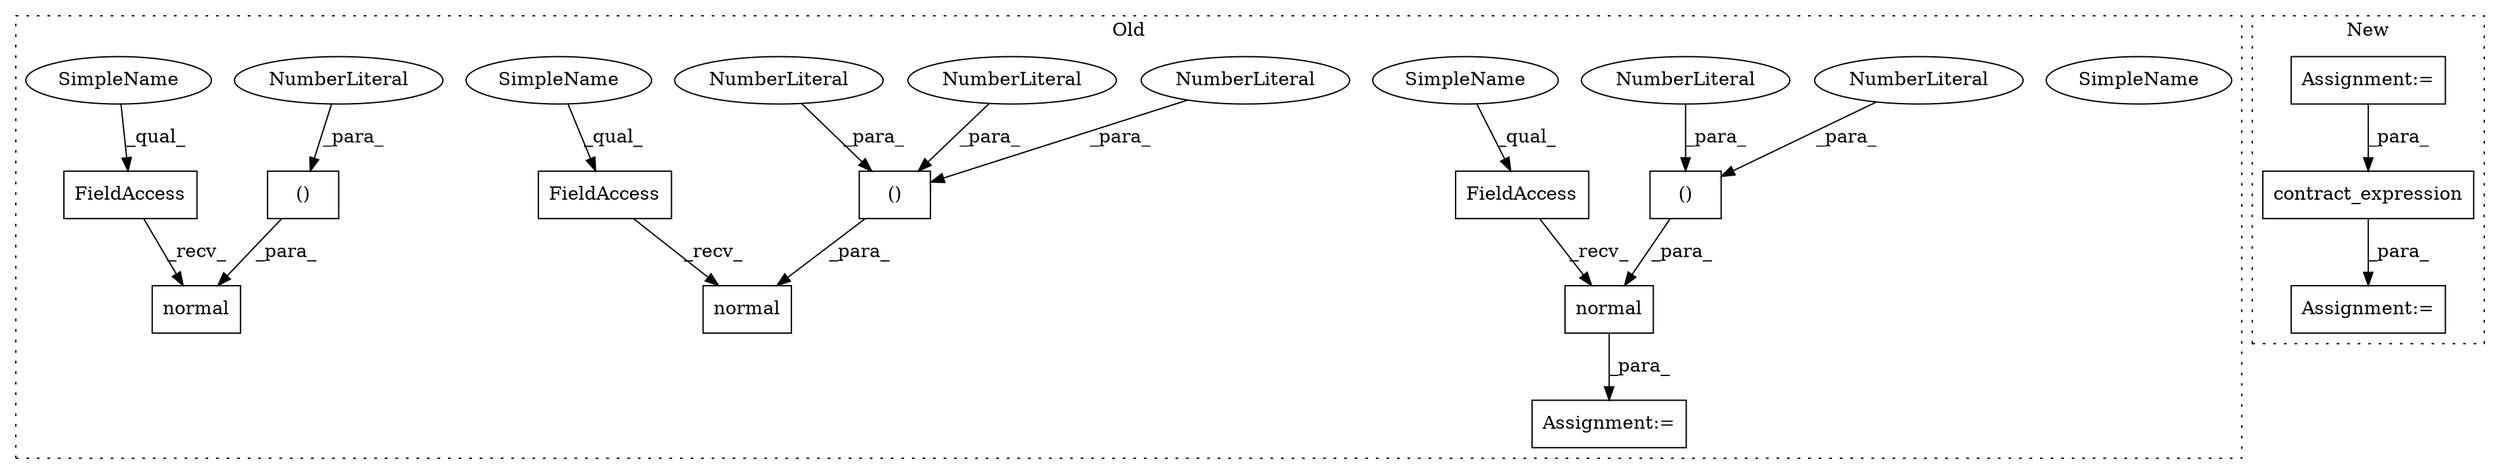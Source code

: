 digraph G {
subgraph cluster0 {
1 [label="SimpleName" a="42" s="670" l="5" shape="ellipse"];
3 [label="FieldAccess" a="22" s="670" l="12" shape="box"];
4 [label="normal" a="32" s="683,724" l="12,2" shape="box"];
5 [label="()" a="106" s="695" l="29" shape="box"];
6 [label="NumberLiteral" a="34" s="723" l="1" shape="ellipse"];
7 [label="NumberLiteral" a="34" s="695" l="1" shape="ellipse"];
8 [label="FieldAccess" a="22" s="606" l="12" shape="box"];
9 [label="normal" a="32" s="619,660" l="12,2" shape="box"];
10 [label="()" a="106" s="631" l="29" shape="box"];
11 [label="NumberLiteral" a="34" s="709" l="1" shape="ellipse"];
12 [label="NumberLiteral" a="34" s="645" l="1" shape="ellipse"];
13 [label="FieldAccess" a="22" s="798" l="12" shape="box"];
14 [label="normal" a="32" s="811,852" l="12,2" shape="box"];
15 [label="()" a="106" s="823" l="29" shape="box"];
16 [label="NumberLiteral" a="34" s="631" l="1" shape="ellipse"];
17 [label="NumberLiteral" a="34" s="851" l="1" shape="ellipse"];
20 [label="Assignment:=" a="7" s="605" l="1" shape="box"];
21 [label="SimpleName" a="42" s="606" l="5" shape="ellipse"];
22 [label="SimpleName" a="42" s="798" l="5" shape="ellipse"];
23 [label="SimpleName" a="42" s="670" l="5" shape="ellipse"];
label = "Old";
style="dotted";
}
subgraph cluster1 {
2 [label="contract_expression" a="32" s="1119,1148" l="20,1" shape="box"];
18 [label="Assignment:=" a="7" s="1118" l="1" shape="box"];
19 [label="Assignment:=" a="7" s="807" l="7" shape="box"];
label = "New";
style="dotted";
}
2 -> 18 [label="_para_"];
3 -> 4 [label="_recv_"];
5 -> 4 [label="_para_"];
6 -> 5 [label="_para_"];
7 -> 5 [label="_para_"];
8 -> 9 [label="_recv_"];
9 -> 20 [label="_para_"];
10 -> 9 [label="_para_"];
11 -> 5 [label="_para_"];
12 -> 10 [label="_para_"];
13 -> 14 [label="_recv_"];
15 -> 14 [label="_para_"];
16 -> 10 [label="_para_"];
17 -> 15 [label="_para_"];
19 -> 2 [label="_para_"];
21 -> 8 [label="_qual_"];
22 -> 13 [label="_qual_"];
23 -> 3 [label="_qual_"];
}